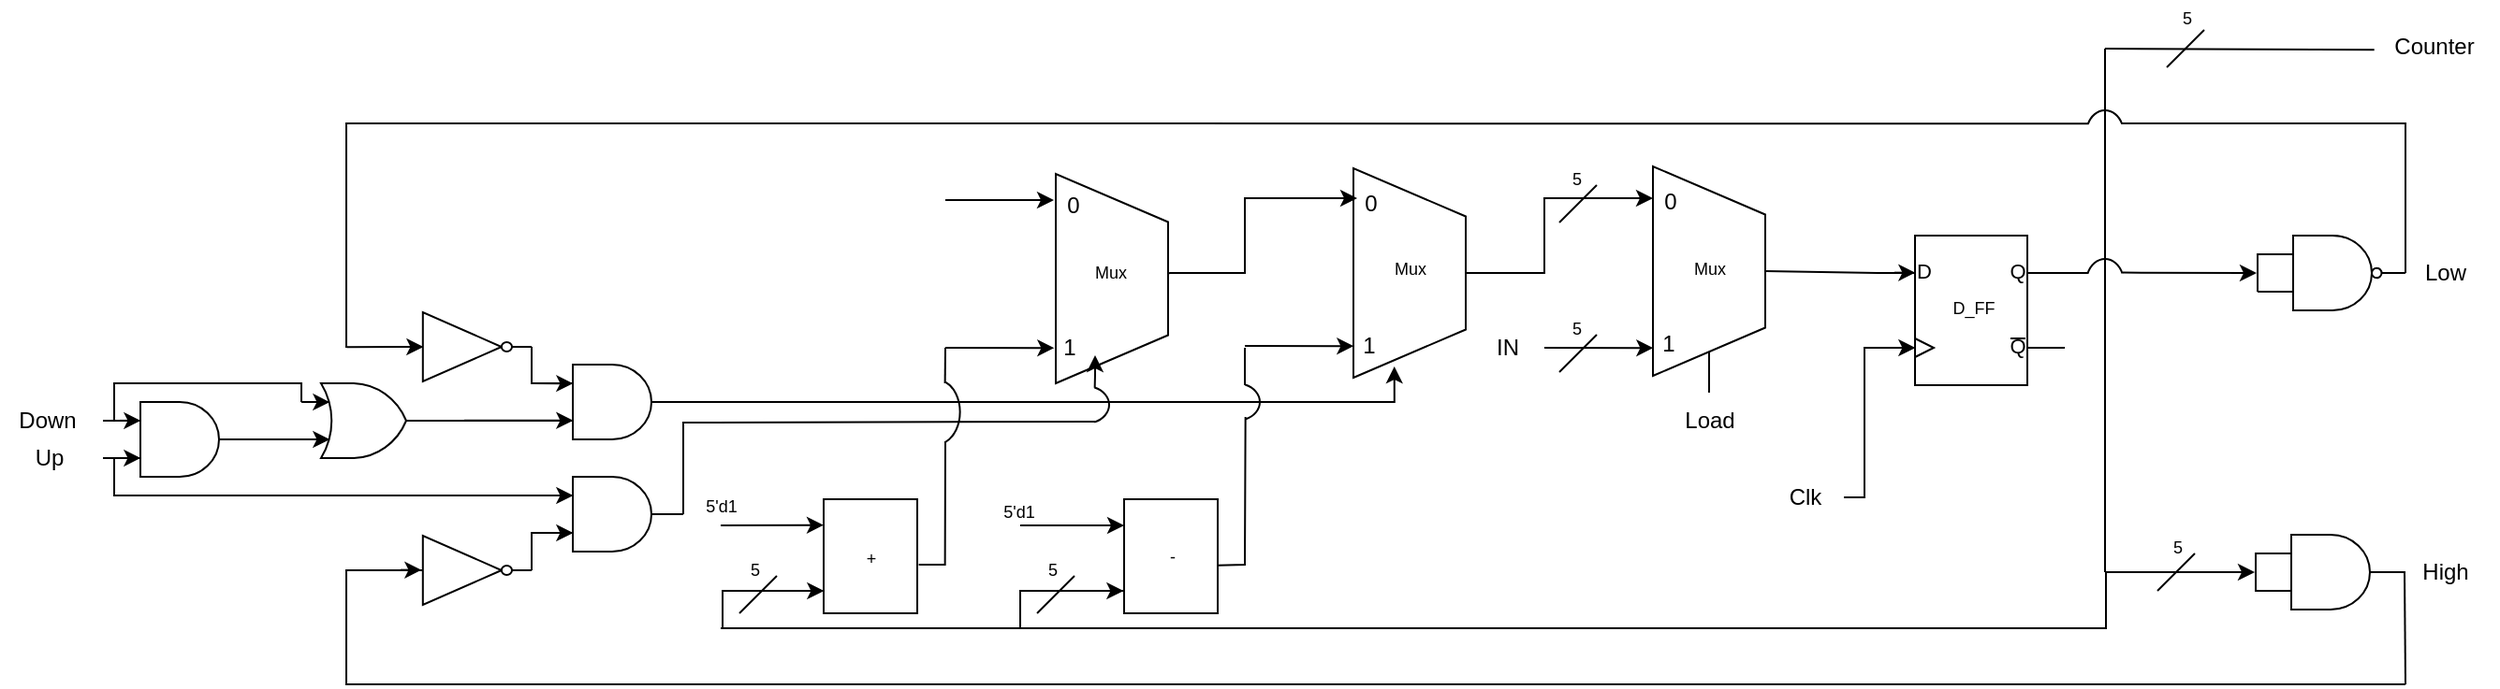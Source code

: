 <mxfile version="24.7.5">
  <diagram name="Page-1" id="D5MxORdLZJmm1Y0uXRn0">
    <mxGraphModel dx="3313" dy="2237" grid="1" gridSize="5" guides="1" tooltips="1" connect="0" arrows="1" fold="1" page="0" pageScale="1" pageWidth="353" pageHeight="250" math="0" shadow="0">
      <root>
        <mxCell id="0" />
        <mxCell id="1" parent="0" />
        <mxCell id="49WQ3xkFsMrKM3J29gn0-1" value="" style="verticalLabelPosition=bottom;shadow=0;dashed=0;align=center;html=1;verticalAlign=top;shape=mxgraph.electrical.logic_gates.logic_gate;operation=and;negating=1;negSize=0.15;" parent="1" vertex="1">
          <mxGeometry x="1806" y="700" width="70" height="40" as="geometry" />
        </mxCell>
        <mxCell id="49WQ3xkFsMrKM3J29gn0-2" value="" style="verticalLabelPosition=bottom;shadow=0;dashed=0;align=center;html=1;verticalAlign=top;shape=mxgraph.electrical.logic_gates.logic_gate;operation=and;" parent="1" vertex="1">
          <mxGeometry x="1805" y="860" width="70" height="40" as="geometry" />
        </mxCell>
        <mxCell id="49WQ3xkFsMrKM3J29gn0-3" value="" style="endArrow=none;html=1;rounded=0;exitX=0.055;exitY=0.556;exitDx=0;exitDy=0;exitPerimeter=0;" parent="1" source="49WQ3xkFsMrKM3J29gn0-24" edge="1">
          <mxGeometry width="50" height="50" relative="1" as="geometry">
            <mxPoint x="1839.5" y="600" as="sourcePoint" />
            <mxPoint x="1720" y="600" as="targetPoint" />
            <Array as="points">
              <mxPoint x="1719.5" y="600" />
            </Array>
          </mxGeometry>
        </mxCell>
        <mxCell id="49WQ3xkFsMrKM3J29gn0-4" value="" style="endArrow=none;html=1;rounded=0;" parent="1" edge="1">
          <mxGeometry width="50" height="50" relative="1" as="geometry">
            <mxPoint x="1719.5" y="880" as="sourcePoint" />
            <mxPoint x="1719.5" y="600" as="targetPoint" />
          </mxGeometry>
        </mxCell>
        <mxCell id="49WQ3xkFsMrKM3J29gn0-9" value="" style="endArrow=none;html=1;rounded=0;entryX=0;entryY=0.25;entryDx=0;entryDy=0;entryPerimeter=0;" parent="1" target="49WQ3xkFsMrKM3J29gn0-1" edge="1">
          <mxGeometry width="50" height="50" relative="1" as="geometry">
            <mxPoint x="1801" y="730" as="sourcePoint" />
            <mxPoint x="1831" y="780" as="targetPoint" />
            <Array as="points">
              <mxPoint x="1801" y="710" />
            </Array>
          </mxGeometry>
        </mxCell>
        <mxCell id="49WQ3xkFsMrKM3J29gn0-10" value="" style="endArrow=none;html=1;rounded=0;entryX=0;entryY=0.75;entryDx=0;entryDy=0;entryPerimeter=0;" parent="1" target="49WQ3xkFsMrKM3J29gn0-1" edge="1">
          <mxGeometry width="50" height="50" relative="1" as="geometry">
            <mxPoint x="1801" y="730" as="sourcePoint" />
            <mxPoint x="1831" y="780" as="targetPoint" />
            <Array as="points" />
          </mxGeometry>
        </mxCell>
        <mxCell id="49WQ3xkFsMrKM3J29gn0-13" value="" style="endArrow=none;html=1;rounded=0;entryX=0;entryY=0.25;entryDx=0;entryDy=0;entryPerimeter=0;" parent="1" target="49WQ3xkFsMrKM3J29gn0-2" edge="1">
          <mxGeometry width="50" height="50" relative="1" as="geometry">
            <mxPoint x="1800" y="890" as="sourcePoint" />
            <mxPoint x="1820" y="860" as="targetPoint" />
            <Array as="points">
              <mxPoint x="1800" y="870" />
            </Array>
          </mxGeometry>
        </mxCell>
        <mxCell id="49WQ3xkFsMrKM3J29gn0-14" value="" style="endArrow=none;html=1;rounded=0;entryX=0;entryY=0.75;entryDx=0;entryDy=0;entryPerimeter=0;" parent="1" target="49WQ3xkFsMrKM3J29gn0-2" edge="1">
          <mxGeometry width="50" height="50" relative="1" as="geometry">
            <mxPoint x="1800" y="880" as="sourcePoint" />
            <mxPoint x="1820" y="888" as="targetPoint" />
            <Array as="points">
              <mxPoint x="1800" y="890" />
            </Array>
          </mxGeometry>
        </mxCell>
        <mxCell id="49WQ3xkFsMrKM3J29gn0-15" value="" style="endArrow=classic;html=1;rounded=0;" parent="1" edge="1">
          <mxGeometry width="50" height="50" relative="1" as="geometry">
            <mxPoint x="1719.5" y="880" as="sourcePoint" />
            <mxPoint x="1799.5" y="880" as="targetPoint" />
          </mxGeometry>
        </mxCell>
        <mxCell id="49WQ3xkFsMrKM3J29gn0-16" value="" style="endArrow=classic;html=1;rounded=0;exitX=0.292;exitY=0.078;exitDx=0;exitDy=0;exitPerimeter=0;" parent="1" edge="1">
          <mxGeometry width="50" height="50" relative="1" as="geometry">
            <mxPoint x="1728.94" y="719.8" as="sourcePoint" />
            <mxPoint x="1800.5" y="720" as="targetPoint" />
            <Array as="points" />
          </mxGeometry>
        </mxCell>
        <mxCell id="49WQ3xkFsMrKM3J29gn0-22" value="Low" style="text;html=1;align=center;verticalAlign=middle;resizable=0;points=[];autosize=1;strokeColor=none;fillColor=none;" parent="1" vertex="1">
          <mxGeometry x="1876" y="705" width="50" height="30" as="geometry" />
        </mxCell>
        <mxCell id="49WQ3xkFsMrKM3J29gn0-23" value="High" style="text;html=1;align=center;verticalAlign=middle;resizable=0;points=[];autosize=1;strokeColor=none;fillColor=none;" parent="1" vertex="1">
          <mxGeometry x="1876" y="865" width="50" height="30" as="geometry" />
        </mxCell>
        <mxCell id="49WQ3xkFsMrKM3J29gn0-24" value="Counter" style="text;html=1;align=center;verticalAlign=middle;resizable=0;points=[];autosize=1;strokeColor=none;fillColor=none;" parent="1" vertex="1">
          <mxGeometry x="1859.5" y="584" width="70" height="30" as="geometry" />
        </mxCell>
        <mxCell id="49WQ3xkFsMrKM3J29gn0-25" value="" style="endArrow=none;html=1;rounded=0;exitX=0.962;exitY=0.5;exitDx=0;exitDy=0;exitPerimeter=0;" parent="1" source="49WQ3xkFsMrKM3J29gn0-1" edge="1">
          <mxGeometry width="50" height="50" relative="1" as="geometry">
            <mxPoint x="1861" y="760" as="sourcePoint" />
            <mxPoint x="1880" y="720" as="targetPoint" />
          </mxGeometry>
        </mxCell>
        <mxCell id="49WQ3xkFsMrKM3J29gn0-26" value="" style="endArrow=none;html=1;rounded=0;exitX=0;exitY=0.5;exitDx=0;exitDy=0;exitPerimeter=0;" parent="1" edge="1">
          <mxGeometry width="50" height="50" relative="1" as="geometry">
            <mxPoint x="1875" y="880" as="sourcePoint" />
            <mxPoint x="1880" y="880" as="targetPoint" />
          </mxGeometry>
        </mxCell>
        <mxCell id="49WQ3xkFsMrKM3J29gn0-28" value="" style="endArrow=none;html=1;rounded=0;jumpSize=1;endSize=1;startSize=1;strokeWidth=1;fontSize=1;" parent="1" edge="1">
          <mxGeometry width="50" height="50" relative="1" as="geometry">
            <mxPoint x="1752.5" y="610" as="sourcePoint" />
            <mxPoint x="1772.5" y="590" as="targetPoint" />
          </mxGeometry>
        </mxCell>
        <mxCell id="49WQ3xkFsMrKM3J29gn0-30" value="5" style="text;html=1;align=center;verticalAlign=middle;resizable=0;points=[];autosize=1;strokeColor=none;fillColor=none;fontSize=9;" parent="1" vertex="1">
          <mxGeometry x="1742.5" y="574" width="40" height="20" as="geometry" />
        </mxCell>
        <mxCell id="49WQ3xkFsMrKM3J29gn0-31" value="" style="endArrow=none;html=1;rounded=0;jumpSize=1;endSize=1;startSize=1;strokeWidth=1;fontSize=1;" parent="1" edge="1">
          <mxGeometry width="50" height="50" relative="1" as="geometry">
            <mxPoint x="1428" y="773" as="sourcePoint" />
            <mxPoint x="1448" y="753" as="targetPoint" />
          </mxGeometry>
        </mxCell>
        <mxCell id="49WQ3xkFsMrKM3J29gn0-32" value="5" style="text;html=1;align=center;verticalAlign=middle;resizable=0;points=[];autosize=1;strokeColor=none;fillColor=none;fontSize=9;" parent="1" vertex="1">
          <mxGeometry x="1417" y="740" width="40" height="20" as="geometry" />
        </mxCell>
        <mxCell id="49WQ3xkFsMrKM3J29gn0-34" value="" style="endArrow=none;html=1;rounded=0;jumpSize=1;endSize=1;startSize=1;strokeWidth=1;fontSize=1;" parent="1" edge="1">
          <mxGeometry width="50" height="50" relative="1" as="geometry">
            <mxPoint x="1747.5" y="890" as="sourcePoint" />
            <mxPoint x="1767.5" y="870" as="targetPoint" />
          </mxGeometry>
        </mxCell>
        <mxCell id="49WQ3xkFsMrKM3J29gn0-35" value="5" style="text;html=1;align=center;verticalAlign=middle;resizable=0;points=[];autosize=1;strokeColor=none;fillColor=none;fontSize=9;" parent="1" vertex="1">
          <mxGeometry x="1737.5" y="857" width="40" height="20" as="geometry" />
        </mxCell>
        <mxCell id="49WQ3xkFsMrKM3J29gn0-36" value="" style="verticalLabelPosition=bottom;shadow=0;dashed=0;align=center;html=1;verticalAlign=top;shape=mxgraph.electrical.logic_gates.logic_gate;operation=or;" parent="1" vertex="1">
          <mxGeometry x="756" y="779" width="70" height="40" as="geometry" />
        </mxCell>
        <mxCell id="49WQ3xkFsMrKM3J29gn0-37" value="" style="verticalLabelPosition=bottom;shadow=0;dashed=0;align=center;html=1;verticalAlign=top;shape=mxgraph.electrical.logic_gates.logic_gate;operation=and;" parent="1" vertex="1">
          <mxGeometry x="656" y="789" width="70" height="40" as="geometry" />
        </mxCell>
        <mxCell id="49WQ3xkFsMrKM3J29gn0-39" value="" style="endArrow=none;html=1;rounded=0;exitX=1;exitY=0.5;exitDx=0;exitDy=0;exitPerimeter=0;entryX=0;entryY=0.75;entryDx=0;entryDy=0;entryPerimeter=0;" parent="1" source="49WQ3xkFsMrKM3J29gn0-37" target="49WQ3xkFsMrKM3J29gn0-36" edge="1">
          <mxGeometry width="50" height="50" relative="1" as="geometry">
            <mxPoint x="926" y="739" as="sourcePoint" />
            <mxPoint x="976" y="689" as="targetPoint" />
            <Array as="points" />
          </mxGeometry>
        </mxCell>
        <mxCell id="49WQ3xkFsMrKM3J29gn0-40" value="" style="endArrow=none;html=1;rounded=0;entryX=0;entryY=0.25;entryDx=0;entryDy=0;entryPerimeter=0;exitX=0;exitY=0.25;exitDx=0;exitDy=0;exitPerimeter=0;" parent="1" source="49WQ3xkFsMrKM3J29gn0-37" target="49WQ3xkFsMrKM3J29gn0-36" edge="1">
          <mxGeometry width="50" height="50" relative="1" as="geometry">
            <mxPoint x="656" y="779" as="sourcePoint" />
            <mxPoint x="756" y="779" as="targetPoint" />
            <Array as="points">
              <mxPoint x="656" y="779" />
              <mxPoint x="756" y="779" />
            </Array>
          </mxGeometry>
        </mxCell>
        <mxCell id="49WQ3xkFsMrKM3J29gn0-43" value="" style="endArrow=none;html=1;rounded=0;" parent="1" edge="1">
          <mxGeometry width="50" height="50" relative="1" as="geometry">
            <mxPoint x="650" y="799" as="sourcePoint" />
            <mxPoint x="656" y="799" as="targetPoint" />
          </mxGeometry>
        </mxCell>
        <mxCell id="49WQ3xkFsMrKM3J29gn0-45" value="Down" style="text;html=1;align=center;verticalAlign=middle;resizable=0;points=[];autosize=1;strokeColor=none;fillColor=none;" parent="1" vertex="1">
          <mxGeometry x="595" y="784" width="50" height="30" as="geometry" />
        </mxCell>
        <mxCell id="49WQ3xkFsMrKM3J29gn0-47" value="" style="endArrow=none;html=1;rounded=0;" parent="1" edge="1">
          <mxGeometry width="50" height="50" relative="1" as="geometry">
            <mxPoint x="650" y="819" as="sourcePoint" />
            <mxPoint x="660" y="819" as="targetPoint" />
          </mxGeometry>
        </mxCell>
        <mxCell id="49WQ3xkFsMrKM3J29gn0-48" value="Up" style="text;html=1;align=center;verticalAlign=middle;resizable=0;points=[];autosize=1;strokeColor=none;fillColor=none;" parent="1" vertex="1">
          <mxGeometry x="601" y="804" width="40" height="30" as="geometry" />
        </mxCell>
        <mxCell id="49WQ3xkFsMrKM3J29gn0-49" value="" style="verticalLabelPosition=bottom;shadow=0;dashed=0;align=center;html=1;verticalAlign=top;shape=mxgraph.electrical.logic_gates.inverter_2" parent="1" vertex="1">
          <mxGeometry x="809" y="741" width="70" height="37" as="geometry" />
        </mxCell>
        <mxCell id="49WQ3xkFsMrKM3J29gn0-50" value="" style="verticalLabelPosition=bottom;shadow=0;dashed=0;align=center;html=1;verticalAlign=top;shape=mxgraph.electrical.logic_gates.logic_gate;operation=and;" parent="1" vertex="1">
          <mxGeometry x="887" y="769" width="70" height="40" as="geometry" />
        </mxCell>
        <mxCell id="49WQ3xkFsMrKM3J29gn0-51" value="" style="verticalLabelPosition=bottom;shadow=0;dashed=0;align=center;html=1;verticalAlign=top;shape=mxgraph.electrical.logic_gates.logic_gate;operation=and;" parent="1" vertex="1">
          <mxGeometry x="887" y="829" width="70" height="40" as="geometry" />
        </mxCell>
        <mxCell id="49WQ3xkFsMrKM3J29gn0-52" value="" style="endArrow=none;html=1;rounded=0;exitX=0;exitY=0.25;exitDx=0;exitDy=0;exitPerimeter=0;" parent="1" source="49WQ3xkFsMrKM3J29gn0-51" edge="1">
          <mxGeometry width="50" height="50" relative="1" as="geometry">
            <mxPoint x="656" y="869" as="sourcePoint" />
            <mxPoint x="656" y="819" as="targetPoint" />
            <Array as="points">
              <mxPoint x="656" y="839" />
            </Array>
          </mxGeometry>
        </mxCell>
        <mxCell id="49WQ3xkFsMrKM3J29gn0-53" value="" style="endArrow=none;html=1;rounded=0;entryX=0;entryY=0.75;entryDx=0;entryDy=0;entryPerimeter=0;exitX=1;exitY=0.5;exitDx=0;exitDy=0;exitPerimeter=0;" parent="1" source="49WQ3xkFsMrKM3J29gn0-36" target="49WQ3xkFsMrKM3J29gn0-50" edge="1">
          <mxGeometry width="50" height="50" relative="1" as="geometry">
            <mxPoint x="840" y="799" as="sourcePoint" />
            <mxPoint x="779" y="829" as="targetPoint" />
          </mxGeometry>
        </mxCell>
        <mxCell id="49WQ3xkFsMrKM3J29gn0-54" value="" style="endArrow=none;html=1;rounded=0;entryX=0;entryY=0.25;entryDx=0;entryDy=0;entryPerimeter=0;exitX=1;exitY=0.5;exitDx=0;exitDy=0;exitPerimeter=0;" parent="1" source="49WQ3xkFsMrKM3J29gn0-49" target="49WQ3xkFsMrKM3J29gn0-50" edge="1">
          <mxGeometry width="50" height="50" relative="1" as="geometry">
            <mxPoint x="729" y="879" as="sourcePoint" />
            <mxPoint x="779" y="829" as="targetPoint" />
            <Array as="points">
              <mxPoint x="879" y="779" />
            </Array>
          </mxGeometry>
        </mxCell>
        <mxCell id="49WQ3xkFsMrKM3J29gn0-55" value="" style="verticalLabelPosition=bottom;shadow=0;dashed=0;align=center;html=1;verticalAlign=top;shape=mxgraph.electrical.logic_gates.inverter_2" parent="1" vertex="1">
          <mxGeometry x="809" y="860.5" width="70" height="37" as="geometry" />
        </mxCell>
        <mxCell id="49WQ3xkFsMrKM3J29gn0-56" value="" style="endArrow=none;html=1;rounded=0;entryX=0;entryY=0.75;entryDx=0;entryDy=0;entryPerimeter=0;exitX=1;exitY=0.5;exitDx=0;exitDy=0;exitPerimeter=0;" parent="1" source="49WQ3xkFsMrKM3J29gn0-55" target="49WQ3xkFsMrKM3J29gn0-51" edge="1">
          <mxGeometry width="50" height="50" relative="1" as="geometry">
            <mxPoint x="729" y="1020" as="sourcePoint" />
            <mxPoint x="889" y="920" as="targetPoint" />
            <Array as="points">
              <mxPoint x="879" y="859" />
            </Array>
          </mxGeometry>
        </mxCell>
        <mxCell id="49WQ3xkFsMrKM3J29gn0-57" value="" style="endArrow=none;html=1;rounded=0;entryX=0;entryY=0.5;entryDx=0;entryDy=0;entryPerimeter=0;" parent="1" edge="1">
          <mxGeometry width="50" height="50" relative="1" as="geometry">
            <mxPoint x="1880" y="940" as="sourcePoint" />
            <mxPoint x="809" y="879" as="targetPoint" />
            <Array as="points">
              <mxPoint x="780" y="940" />
              <mxPoint x="780" y="900" />
              <mxPoint x="780" y="879" />
            </Array>
          </mxGeometry>
        </mxCell>
        <mxCell id="49WQ3xkFsMrKM3J29gn0-58" value="" style="endArrow=none;html=1;rounded=0;entryX=0.013;entryY=0.499;entryDx=0;entryDy=0;entryPerimeter=0;" parent="1" target="49WQ3xkFsMrKM3J29gn0-49" edge="1">
          <mxGeometry width="50" height="50" relative="1" as="geometry">
            <mxPoint x="780.23" y="759.57" as="sourcePoint" />
            <mxPoint x="810" y="759.431" as="targetPoint" />
            <Array as="points" />
          </mxGeometry>
        </mxCell>
        <mxCell id="49WQ3xkFsMrKM3J29gn0-59" value="" style="endArrow=none;html=1;rounded=0;" parent="1" edge="1">
          <mxGeometry width="50" height="50" relative="1" as="geometry">
            <mxPoint x="1880" y="940" as="sourcePoint" />
            <mxPoint x="1879.5" y="880" as="targetPoint" />
          </mxGeometry>
        </mxCell>
        <mxCell id="49WQ3xkFsMrKM3J29gn0-61" value="" style="verticalLabelPosition=bottom;verticalAlign=top;html=1;shape=mxgraph.basic.arc;startAngle=0.566;endAngle=0.931;rotation=90;" parent="1" vertex="1">
          <mxGeometry x="1707" y="635.5" width="25" height="20" as="geometry" />
        </mxCell>
        <mxCell id="49WQ3xkFsMrKM3J29gn0-62" value="" style="endArrow=none;html=1;rounded=0;exitX=0.282;exitY=0.066;exitDx=0;exitDy=0;exitPerimeter=0;" parent="1" source="49WQ3xkFsMrKM3J29gn0-61" edge="1">
          <mxGeometry width="50" height="50" relative="1" as="geometry">
            <mxPoint x="1729.5" y="640" as="sourcePoint" />
            <mxPoint x="1880" y="720" as="targetPoint" />
            <Array as="points">
              <mxPoint x="1880" y="640" />
            </Array>
          </mxGeometry>
        </mxCell>
        <mxCell id="49WQ3xkFsMrKM3J29gn0-63" value="" style="endArrow=none;html=1;rounded=0;entryX=0.285;entryY=0.946;entryDx=0;entryDy=0;entryPerimeter=0;" parent="1" target="49WQ3xkFsMrKM3J29gn0-61" edge="1">
          <mxGeometry width="50" height="50" relative="1" as="geometry">
            <mxPoint x="780" y="760" as="sourcePoint" />
            <mxPoint x="1030" y="640" as="targetPoint" />
            <Array as="points">
              <mxPoint x="780" y="640" />
            </Array>
          </mxGeometry>
        </mxCell>
        <mxCell id="49WQ3xkFsMrKM3J29gn0-64" value="" style="verticalLabelPosition=bottom;shadow=0;dashed=0;align=center;html=1;verticalAlign=top;shape=mxgraph.electrical.logic_gates.d_type_flip-flop;" parent="1" vertex="1">
          <mxGeometry x="1598" y="700" width="100" height="80" as="geometry" />
        </mxCell>
        <mxCell id="49WQ3xkFsMrKM3J29gn0-65" value="" style="verticalLabelPosition=bottom;verticalAlign=top;html=1;shape=mxgraph.basic.arc;startAngle=0.561;endAngle=0.938;rotation=90;" parent="1" vertex="1">
          <mxGeometry x="1707" y="715" width="25" height="20" as="geometry" />
        </mxCell>
        <mxCell id="49WQ3xkFsMrKM3J29gn0-93" value="" style="endArrow=none;html=1;rounded=0;exitX=0.985;exitY=0.249;exitDx=0;exitDy=0;exitPerimeter=0;" parent="1" edge="1">
          <mxGeometry width="50" height="50" relative="1" as="geometry">
            <mxPoint x="1689" y="719.96" as="sourcePoint" />
            <mxPoint x="1710.5" y="720.04" as="targetPoint" />
          </mxGeometry>
        </mxCell>
        <mxCell id="49WQ3xkFsMrKM3J29gn0-94" value="" style="verticalLabelPosition=middle;verticalAlign=middle;html=1;shape=trapezoid;perimeter=trapezoidPerimeter;whiteSpace=wrap;size=0.23;arcSize=10;flipV=1;labelPosition=center;align=center;direction=south;" parent="1" vertex="1">
          <mxGeometry x="1478" y="663" width="60" height="112" as="geometry" />
        </mxCell>
        <mxCell id="49WQ3xkFsMrKM3J29gn0-95" value="" style="endArrow=none;html=1;rounded=0;entryX=0;entryY=0.75;entryDx=0;entryDy=0;entryPerimeter=0;" parent="1" edge="1">
          <mxGeometry width="50" height="50" relative="1" as="geometry">
            <mxPoint x="1580" y="840" as="sourcePoint" />
            <mxPoint x="1599" y="760" as="targetPoint" />
            <Array as="points">
              <mxPoint x="1591" y="840" />
              <mxPoint x="1591" y="760" />
            </Array>
          </mxGeometry>
        </mxCell>
        <mxCell id="49WQ3xkFsMrKM3J29gn0-96" value="Clk&lt;div&gt;&lt;br&gt;&lt;/div&gt;" style="text;html=1;align=center;verticalAlign=middle;resizable=0;points=[];autosize=1;strokeColor=none;fillColor=none;" parent="1" vertex="1">
          <mxGeometry x="1539" y="827" width="40" height="40" as="geometry" />
        </mxCell>
        <mxCell id="49WQ3xkFsMrKM3J29gn0-97" value="" style="endArrow=none;html=1;rounded=0;entryX=0;entryY=0.25;entryDx=0;entryDy=0;entryPerimeter=0;exitX=0.5;exitY=0;exitDx=0;exitDy=0;" parent="1" source="49WQ3xkFsMrKM3J29gn0-94" target="49WQ3xkFsMrKM3J29gn0-64" edge="1">
          <mxGeometry width="50" height="50" relative="1" as="geometry">
            <mxPoint x="1440" y="800" as="sourcePoint" />
            <mxPoint x="1490" y="750" as="targetPoint" />
          </mxGeometry>
        </mxCell>
        <mxCell id="49WQ3xkFsMrKM3J29gn0-98" value="" style="endArrow=none;html=1;rounded=0;" parent="1" edge="1">
          <mxGeometry width="50" height="50" relative="1" as="geometry">
            <mxPoint x="1508" y="784" as="sourcePoint" />
            <mxPoint x="1508" y="762" as="targetPoint" />
          </mxGeometry>
        </mxCell>
        <mxCell id="49WQ3xkFsMrKM3J29gn0-99" value="&lt;div&gt;Load&lt;/div&gt;" style="text;html=1;align=center;verticalAlign=middle;resizable=0;points=[];autosize=1;strokeColor=none;fillColor=none;" parent="1" vertex="1">
          <mxGeometry x="1483" y="784" width="50" height="30" as="geometry" />
        </mxCell>
        <mxCell id="49WQ3xkFsMrKM3J29gn0-101" value="" style="endArrow=classic;html=1;rounded=0;entryX=0.848;entryY=1;entryDx=0;entryDy=0;entryPerimeter=0;" parent="1" target="49WQ3xkFsMrKM3J29gn0-94" edge="1">
          <mxGeometry width="50" height="50" relative="1" as="geometry">
            <mxPoint x="1380" y="720" as="sourcePoint" />
            <mxPoint x="1398" y="700" as="targetPoint" />
            <Array as="points">
              <mxPoint x="1420" y="720" />
              <mxPoint x="1420" y="680" />
            </Array>
          </mxGeometry>
        </mxCell>
        <mxCell id="49WQ3xkFsMrKM3J29gn0-102" value="" style="endArrow=classic;html=1;rounded=0;entryX=0.133;entryY=0.997;entryDx=0;entryDy=0;entryPerimeter=0;" parent="1" edge="1">
          <mxGeometry width="50" height="50" relative="1" as="geometry">
            <mxPoint x="1420" y="760" as="sourcePoint" />
            <mxPoint x="1478.18" y="760.104" as="targetPoint" />
          </mxGeometry>
        </mxCell>
        <mxCell id="49WQ3xkFsMrKM3J29gn0-103" value="&lt;div&gt;0&lt;/div&gt;" style="text;html=1;align=center;verticalAlign=middle;resizable=0;points=[];autosize=1;strokeColor=none;fillColor=none;" parent="1" vertex="1">
          <mxGeometry x="1472" y="667" width="30" height="30" as="geometry" />
        </mxCell>
        <mxCell id="49WQ3xkFsMrKM3J29gn0-104" value="&lt;div&gt;1&lt;/div&gt;" style="text;html=1;align=center;verticalAlign=middle;resizable=0;points=[];autosize=1;strokeColor=none;fillColor=none;" parent="1" vertex="1">
          <mxGeometry x="1471" y="743" width="30" height="30" as="geometry" />
        </mxCell>
        <mxCell id="49WQ3xkFsMrKM3J29gn0-107" value="" style="verticalLabelPosition=middle;verticalAlign=middle;html=1;shape=trapezoid;perimeter=trapezoidPerimeter;whiteSpace=wrap;size=0.23;arcSize=10;flipV=1;labelPosition=center;align=center;direction=south;" parent="1" vertex="1">
          <mxGeometry x="1318" y="664" width="60" height="112" as="geometry" />
        </mxCell>
        <mxCell id="49WQ3xkFsMrKM3J29gn0-108" value="" style="endArrow=none;html=1;rounded=0;exitX=0.5;exitY=0;exitDx=0;exitDy=0;" parent="1" source="49WQ3xkFsMrKM3J29gn0-107" edge="1">
          <mxGeometry width="50" height="50" relative="1" as="geometry">
            <mxPoint x="1220" y="842" as="sourcePoint" />
            <mxPoint x="1380" y="720" as="targetPoint" />
          </mxGeometry>
        </mxCell>
        <mxCell id="49WQ3xkFsMrKM3J29gn0-111" value="" style="endArrow=classic;html=1;rounded=0;entryX=0.133;entryY=0.997;entryDx=0;entryDy=0;entryPerimeter=0;" parent="1" edge="1">
          <mxGeometry width="50" height="50" relative="1" as="geometry">
            <mxPoint x="1260" y="759" as="sourcePoint" />
            <mxPoint x="1318.18" y="759.104" as="targetPoint" />
          </mxGeometry>
        </mxCell>
        <mxCell id="49WQ3xkFsMrKM3J29gn0-112" value="&lt;div&gt;0&lt;/div&gt;" style="text;html=1;align=center;verticalAlign=middle;resizable=0;points=[];autosize=1;strokeColor=none;fillColor=none;" parent="1" vertex="1">
          <mxGeometry x="1312" y="668" width="30" height="30" as="geometry" />
        </mxCell>
        <mxCell id="49WQ3xkFsMrKM3J29gn0-113" value="&lt;div&gt;1&lt;/div&gt;" style="text;html=1;align=center;verticalAlign=middle;resizable=0;points=[];autosize=1;strokeColor=none;fillColor=none;" parent="1" vertex="1">
          <mxGeometry x="1311" y="744" width="30" height="30" as="geometry" />
        </mxCell>
        <mxCell id="49WQ3xkFsMrKM3J29gn0-121" value="IN" style="text;html=1;align=center;verticalAlign=middle;resizable=0;points=[];autosize=1;strokeColor=none;fillColor=none;" parent="1" vertex="1">
          <mxGeometry x="1380" y="745" width="40" height="30" as="geometry" />
        </mxCell>
        <mxCell id="49WQ3xkFsMrKM3J29gn0-123" style="edgeStyle=orthogonalEdgeStyle;rounded=0;orthogonalLoop=1;jettySize=auto;html=1;exitX=1;exitY=0.5;exitDx=0;exitDy=0;exitPerimeter=0;entryX=0.962;entryY=0.867;entryDx=0;entryDy=0;entryPerimeter=0;" parent="1" source="49WQ3xkFsMrKM3J29gn0-50" target="49WQ3xkFsMrKM3J29gn0-113" edge="1">
          <mxGeometry relative="1" as="geometry">
            <mxPoint x="997" y="789" as="sourcePoint" />
            <mxPoint x="1340.33" y="808.88" as="targetPoint" />
            <Array as="points">
              <mxPoint x="1340" y="789" />
            </Array>
          </mxGeometry>
        </mxCell>
        <mxCell id="49WQ3xkFsMrKM3J29gn0-125" value="" style="endArrow=classic;html=1;rounded=0;entryX=0.267;entryY=0.4;entryDx=0;entryDy=0;entryPerimeter=0;exitX=0.523;exitY=0.013;exitDx=0;exitDy=0;exitPerimeter=0;" parent="1" source="49WQ3xkFsMrKM3J29gn0-126" target="49WQ3xkFsMrKM3J29gn0-112" edge="1">
          <mxGeometry width="50" height="50" relative="1" as="geometry">
            <mxPoint x="1120" y="720" as="sourcePoint" />
            <mxPoint x="1218" y="680" as="targetPoint" />
            <Array as="points">
              <mxPoint x="1220" y="720" />
              <mxPoint x="1260" y="720" />
              <mxPoint x="1260" y="710" />
              <mxPoint x="1260" y="680" />
            </Array>
          </mxGeometry>
        </mxCell>
        <mxCell id="49WQ3xkFsMrKM3J29gn0-126" value="" style="verticalLabelPosition=middle;verticalAlign=middle;html=1;shape=trapezoid;perimeter=trapezoidPerimeter;whiteSpace=wrap;size=0.23;arcSize=10;flipV=1;labelPosition=center;align=center;direction=south;" parent="1" vertex="1">
          <mxGeometry x="1159" y="667" width="60" height="112" as="geometry" />
        </mxCell>
        <mxCell id="49WQ3xkFsMrKM3J29gn0-127" value="" style="endArrow=classic;html=1;rounded=0;entryX=0.848;entryY=1;entryDx=0;entryDy=0;entryPerimeter=0;" parent="1" edge="1">
          <mxGeometry width="50" height="50" relative="1" as="geometry">
            <mxPoint x="1100" y="681" as="sourcePoint" />
            <mxPoint x="1158" y="681.024" as="targetPoint" />
          </mxGeometry>
        </mxCell>
        <mxCell id="49WQ3xkFsMrKM3J29gn0-128" value="" style="endArrow=classic;html=1;rounded=0;entryX=0.133;entryY=0.997;entryDx=0;entryDy=0;entryPerimeter=0;" parent="1" edge="1">
          <mxGeometry width="50" height="50" relative="1" as="geometry">
            <mxPoint x="1100" y="760" as="sourcePoint" />
            <mxPoint x="1158.18" y="760.104" as="targetPoint" />
          </mxGeometry>
        </mxCell>
        <mxCell id="49WQ3xkFsMrKM3J29gn0-129" value="&lt;div&gt;0&lt;/div&gt;" style="text;html=1;align=center;verticalAlign=middle;resizable=0;points=[];autosize=1;strokeColor=none;fillColor=none;" parent="1" vertex="1">
          <mxGeometry x="1153" y="669" width="30" height="30" as="geometry" />
        </mxCell>
        <mxCell id="49WQ3xkFsMrKM3J29gn0-130" value="&lt;div&gt;1&lt;/div&gt;" style="text;html=1;align=center;verticalAlign=middle;resizable=0;points=[];autosize=1;strokeColor=none;fillColor=none;" parent="1" vertex="1">
          <mxGeometry x="1151" y="745" width="30" height="30" as="geometry" />
        </mxCell>
        <mxCell id="49WQ3xkFsMrKM3J29gn0-132" value="" style="endArrow=none;html=1;rounded=0;jumpSize=1;endSize=1;startSize=1;strokeWidth=1;fontSize=1;" parent="1" edge="1">
          <mxGeometry width="50" height="50" relative="1" as="geometry">
            <mxPoint x="1428" y="693" as="sourcePoint" />
            <mxPoint x="1448" y="673" as="targetPoint" />
          </mxGeometry>
        </mxCell>
        <mxCell id="49WQ3xkFsMrKM3J29gn0-133" value="5" style="text;html=1;align=center;verticalAlign=middle;resizable=0;points=[];autosize=1;strokeColor=none;fillColor=none;fontSize=9;" parent="1" vertex="1">
          <mxGeometry x="1417" y="660" width="40" height="20" as="geometry" />
        </mxCell>
        <mxCell id="49WQ3xkFsMrKM3J29gn0-134" value="" style="endArrow=classic;html=1;rounded=0;entryX=0.133;entryY=0.997;entryDx=0;entryDy=0;entryPerimeter=0;" parent="1" edge="1">
          <mxGeometry width="50" height="50" relative="1" as="geometry">
            <mxPoint x="843" y="798.83" as="sourcePoint" />
            <mxPoint x="901.18" y="798.934" as="targetPoint" />
          </mxGeometry>
        </mxCell>
        <mxCell id="49WQ3xkFsMrKM3J29gn0-135" value="" style="endArrow=classic;html=1;rounded=0;entryX=0.133;entryY=0.997;entryDx=0;entryDy=0;entryPerimeter=0;" parent="1" edge="1">
          <mxGeometry width="50" height="50" relative="1" as="geometry">
            <mxPoint x="880" y="779" as="sourcePoint" />
            <mxPoint x="901.18" y="779.104" as="targetPoint" />
          </mxGeometry>
        </mxCell>
        <mxCell id="49WQ3xkFsMrKM3J29gn0-136" value="" style="endArrow=classic;html=1;rounded=0;entryX=0.133;entryY=0.997;entryDx=0;entryDy=0;entryPerimeter=0;" parent="1" edge="1">
          <mxGeometry width="50" height="50" relative="1" as="geometry">
            <mxPoint x="800" y="759.45" as="sourcePoint" />
            <mxPoint x="821.18" y="759.554" as="targetPoint" />
          </mxGeometry>
        </mxCell>
        <mxCell id="49WQ3xkFsMrKM3J29gn0-137" value="" style="endArrow=classic;html=1;rounded=0;entryX=0.133;entryY=0.997;entryDx=0;entryDy=0;entryPerimeter=0;" parent="1" edge="1">
          <mxGeometry width="50" height="50" relative="1" as="geometry">
            <mxPoint x="760" y="789" as="sourcePoint" />
            <mxPoint x="771.18" y="789.104" as="targetPoint" />
          </mxGeometry>
        </mxCell>
        <mxCell id="49WQ3xkFsMrKM3J29gn0-138" value="" style="endArrow=classic;html=1;rounded=0;entryX=0.133;entryY=0.997;entryDx=0;entryDy=0;entryPerimeter=0;" parent="1" edge="1">
          <mxGeometry width="50" height="50" relative="1" as="geometry">
            <mxPoint x="760" y="809" as="sourcePoint" />
            <mxPoint x="771.18" y="809.004" as="targetPoint" />
          </mxGeometry>
        </mxCell>
        <mxCell id="49WQ3xkFsMrKM3J29gn0-139" value="" style="endArrow=classic;html=1;rounded=0;entryX=0.133;entryY=0.997;entryDx=0;entryDy=0;entryPerimeter=0;" parent="1" edge="1">
          <mxGeometry width="50" height="50" relative="1" as="geometry">
            <mxPoint x="659" y="798.96" as="sourcePoint" />
            <mxPoint x="670.18" y="798.964" as="targetPoint" />
          </mxGeometry>
        </mxCell>
        <mxCell id="49WQ3xkFsMrKM3J29gn0-140" value="" style="endArrow=classic;html=1;rounded=0;entryX=0.133;entryY=0.997;entryDx=0;entryDy=0;entryPerimeter=0;" parent="1" edge="1">
          <mxGeometry width="50" height="50" relative="1" as="geometry">
            <mxPoint x="659" y="818.96" as="sourcePoint" />
            <mxPoint x="670.18" y="818.964" as="targetPoint" />
          </mxGeometry>
        </mxCell>
        <mxCell id="49WQ3xkFsMrKM3J29gn0-142" value="" style="endArrow=classic;html=1;rounded=0;entryX=0.133;entryY=0.997;entryDx=0;entryDy=0;entryPerimeter=0;" parent="1" edge="1">
          <mxGeometry width="50" height="50" relative="1" as="geometry">
            <mxPoint x="1607" y="719.83" as="sourcePoint" />
            <mxPoint x="1618.18" y="719.834" as="targetPoint" />
          </mxGeometry>
        </mxCell>
        <mxCell id="49WQ3xkFsMrKM3J29gn0-143" value="" style="endArrow=classic;html=1;rounded=0;entryX=0.133;entryY=0.997;entryDx=0;entryDy=0;entryPerimeter=0;" parent="1" edge="1">
          <mxGeometry width="50" height="50" relative="1" as="geometry">
            <mxPoint x="1607" y="760" as="sourcePoint" />
            <mxPoint x="1618.18" y="760.004" as="targetPoint" />
          </mxGeometry>
        </mxCell>
        <mxCell id="49WQ3xkFsMrKM3J29gn0-144" value="" style="endArrow=classic;html=1;rounded=0;entryX=0.133;entryY=0.997;entryDx=0;entryDy=0;entryPerimeter=0;" parent="1" edge="1">
          <mxGeometry width="50" height="50" relative="1" as="geometry">
            <mxPoint x="809" y="878.83" as="sourcePoint" />
            <mxPoint x="820.18" y="878.834" as="targetPoint" />
          </mxGeometry>
        </mxCell>
        <mxCell id="49WQ3xkFsMrKM3J29gn0-145" value="" style="endArrow=classic;html=1;rounded=0;entryX=0.133;entryY=0.997;entryDx=0;entryDy=0;entryPerimeter=0;" parent="1" edge="1">
          <mxGeometry width="50" height="50" relative="1" as="geometry">
            <mxPoint x="890" y="859" as="sourcePoint" />
            <mxPoint x="901.18" y="859.004" as="targetPoint" />
          </mxGeometry>
        </mxCell>
        <mxCell id="49WQ3xkFsMrKM3J29gn0-146" value="" style="endArrow=classic;html=1;rounded=0;entryX=0.133;entryY=0.997;entryDx=0;entryDy=0;entryPerimeter=0;" parent="1" edge="1">
          <mxGeometry width="50" height="50" relative="1" as="geometry">
            <mxPoint x="890" y="839" as="sourcePoint" />
            <mxPoint x="901.18" y="839.004" as="targetPoint" />
          </mxGeometry>
        </mxCell>
        <mxCell id="49WQ3xkFsMrKM3J29gn0-149" value="" style="rounded=0;whiteSpace=wrap;html=1;direction=south;" parent="1" vertex="1">
          <mxGeometry x="1195.5" y="841" width="50" height="61" as="geometry" />
        </mxCell>
        <mxCell id="49WQ3xkFsMrKM3J29gn0-151" value="" style="rounded=0;whiteSpace=wrap;html=1;direction=south;" parent="1" vertex="1">
          <mxGeometry x="1035" y="841" width="50" height="61" as="geometry" />
        </mxCell>
        <mxCell id="49WQ3xkFsMrKM3J29gn0-154" value="" style="endArrow=none;html=1;rounded=0;" parent="1" edge="1">
          <mxGeometry width="50" height="50" relative="1" as="geometry">
            <mxPoint x="1260" y="780" as="sourcePoint" />
            <mxPoint x="1260" y="760" as="targetPoint" />
          </mxGeometry>
        </mxCell>
        <mxCell id="49WQ3xkFsMrKM3J29gn0-157" value="" style="verticalLabelPosition=bottom;verticalAlign=top;html=1;shape=mxgraph.basic.arc;startAngle=0.561;endAngle=0.938;rotation=90;direction=south;" parent="1" vertex="1">
          <mxGeometry x="1245.5" y="776.5" width="20" height="25" as="geometry" />
        </mxCell>
        <mxCell id="49WQ3xkFsMrKM3J29gn0-159" value="" style="endArrow=none;html=1;rounded=0;entryX=0.307;entryY=0.1;entryDx=0;entryDy=0;entryPerimeter=0;exitX=0.579;exitY=0;exitDx=0;exitDy=0;exitPerimeter=0;" parent="1" source="49WQ3xkFsMrKM3J29gn0-149" target="49WQ3xkFsMrKM3J29gn0-157" edge="1">
          <mxGeometry width="50" height="50" relative="1" as="geometry">
            <mxPoint x="1260" y="870" as="sourcePoint" />
            <mxPoint x="1220" y="800" as="targetPoint" />
            <Array as="points">
              <mxPoint x="1260" y="876" />
            </Array>
          </mxGeometry>
        </mxCell>
        <mxCell id="49WQ3xkFsMrKM3J29gn0-163" value="" style="endArrow=none;html=1;rounded=0;" parent="1" edge="1">
          <mxGeometry width="50" height="50" relative="1" as="geometry">
            <mxPoint x="980" y="910" as="sourcePoint" />
            <mxPoint x="1720" y="880" as="targetPoint" />
            <Array as="points">
              <mxPoint x="1720" y="910" />
            </Array>
          </mxGeometry>
        </mxCell>
        <mxCell id="49WQ3xkFsMrKM3J29gn0-164" value="" style="endArrow=none;html=1;rounded=0;" parent="1" edge="1">
          <mxGeometry width="50" height="50" relative="1" as="geometry">
            <mxPoint x="980" y="910" as="sourcePoint" />
            <mxPoint x="1720" y="880" as="targetPoint" />
            <Array as="points">
              <mxPoint x="1720" y="910" />
            </Array>
          </mxGeometry>
        </mxCell>
        <mxCell id="49WQ3xkFsMrKM3J29gn0-165" value="" style="endArrow=none;html=1;rounded=0;entryX=0.803;entryY=0.997;entryDx=0;entryDy=0;entryPerimeter=0;" parent="1" target="49WQ3xkFsMrKM3J29gn0-149" edge="1">
          <mxGeometry width="50" height="50" relative="1" as="geometry">
            <mxPoint x="1180" y="910" as="sourcePoint" />
            <mxPoint x="1160" y="760" as="targetPoint" />
            <Array as="points">
              <mxPoint x="1140" y="910" />
              <mxPoint x="1140" y="890" />
            </Array>
          </mxGeometry>
        </mxCell>
        <mxCell id="49WQ3xkFsMrKM3J29gn0-166" value="" style="endArrow=classic;html=1;rounded=0;entryX=0.133;entryY=0.997;entryDx=0;entryDy=0;entryPerimeter=0;" parent="1" edge="1">
          <mxGeometry width="50" height="50" relative="1" as="geometry">
            <mxPoint x="1184" y="890" as="sourcePoint" />
            <mxPoint x="1195.18" y="890.004" as="targetPoint" />
          </mxGeometry>
        </mxCell>
        <mxCell id="49WQ3xkFsMrKM3J29gn0-167" value="" style="endArrow=none;html=1;rounded=0;" parent="1" edge="1">
          <mxGeometry width="50" height="50" relative="1" as="geometry">
            <mxPoint x="1021" y="910" as="sourcePoint" />
            <mxPoint x="1032" y="890" as="targetPoint" />
            <Array as="points">
              <mxPoint x="981" y="910" />
              <mxPoint x="981" y="900" />
              <mxPoint x="981" y="890" />
            </Array>
          </mxGeometry>
        </mxCell>
        <mxCell id="49WQ3xkFsMrKM3J29gn0-168" value="" style="endArrow=classic;html=1;rounded=0;entryX=0.133;entryY=0.997;entryDx=0;entryDy=0;entryPerimeter=0;" parent="1" edge="1">
          <mxGeometry width="50" height="50" relative="1" as="geometry">
            <mxPoint x="1024" y="890" as="sourcePoint" />
            <mxPoint x="1035.18" y="890.004" as="targetPoint" />
          </mxGeometry>
        </mxCell>
        <mxCell id="49WQ3xkFsMrKM3J29gn0-169" value="" style="endArrow=none;html=1;rounded=0;jumpSize=1;endSize=1;startSize=1;strokeWidth=1;fontSize=1;" parent="1" edge="1">
          <mxGeometry width="50" height="50" relative="1" as="geometry">
            <mxPoint x="990" y="902" as="sourcePoint" />
            <mxPoint x="1010" y="882" as="targetPoint" />
          </mxGeometry>
        </mxCell>
        <mxCell id="49WQ3xkFsMrKM3J29gn0-170" value="5" style="text;html=1;align=center;verticalAlign=middle;resizable=0;points=[];autosize=1;strokeColor=none;fillColor=none;fontSize=9;" parent="1" vertex="1">
          <mxGeometry x="978" y="869" width="40" height="20" as="geometry" />
        </mxCell>
        <mxCell id="49WQ3xkFsMrKM3J29gn0-171" value="5" style="text;html=1;align=center;verticalAlign=middle;resizable=0;points=[];autosize=1;strokeColor=none;fillColor=none;fontSize=9;" parent="1" vertex="1">
          <mxGeometry x="1137" y="869" width="40" height="20" as="geometry" />
        </mxCell>
        <mxCell id="49WQ3xkFsMrKM3J29gn0-172" value="" style="endArrow=none;html=1;rounded=0;jumpSize=1;endSize=1;startSize=1;strokeWidth=1;fontSize=1;" parent="1" edge="1">
          <mxGeometry width="50" height="50" relative="1" as="geometry">
            <mxPoint x="1149" y="902" as="sourcePoint" />
            <mxPoint x="1169" y="882" as="targetPoint" />
          </mxGeometry>
        </mxCell>
        <mxCell id="49WQ3xkFsMrKM3J29gn0-175" value="" style="endArrow=classic;html=1;rounded=0;entryX=0.133;entryY=0.997;entryDx=0;entryDy=0;entryPerimeter=0;" parent="1" edge="1">
          <mxGeometry width="50" height="50" relative="1" as="geometry">
            <mxPoint x="1140" y="855" as="sourcePoint" />
            <mxPoint x="1195.5" y="855.004" as="targetPoint" />
          </mxGeometry>
        </mxCell>
        <mxCell id="49WQ3xkFsMrKM3J29gn0-176" value="" style="endArrow=classic;html=1;rounded=0;entryX=0.133;entryY=0.997;entryDx=0;entryDy=0;entryPerimeter=0;" parent="1" edge="1">
          <mxGeometry width="50" height="50" relative="1" as="geometry">
            <mxPoint x="980" y="855" as="sourcePoint" />
            <mxPoint x="1035.0" y="854.834" as="targetPoint" />
          </mxGeometry>
        </mxCell>
        <mxCell id="49WQ3xkFsMrKM3J29gn0-183" value="" style="verticalLabelPosition=bottom;verticalAlign=top;html=1;shape=mxgraph.basic.arc;startAngle=0.561;endAngle=0.94;rotation=90;direction=south;" parent="1" vertex="1">
          <mxGeometry x="1165" y="778" width="20" height="25" as="geometry" />
        </mxCell>
        <mxCell id="49WQ3xkFsMrKM3J29gn0-185" value="" style="endArrow=classic;html=1;rounded=0;exitX=0.307;exitY=0.954;exitDx=0;exitDy=0;exitPerimeter=0;" parent="1" source="49WQ3xkFsMrKM3J29gn0-183" edge="1">
          <mxGeometry width="50" height="50" relative="1" as="geometry">
            <mxPoint x="1180" y="780" as="sourcePoint" />
            <mxPoint x="1180" y="764" as="targetPoint" />
            <Array as="points">
              <mxPoint x="1180" y="774" />
            </Array>
          </mxGeometry>
        </mxCell>
        <mxCell id="49WQ3xkFsMrKM3J29gn0-186" value="" style="endArrow=none;html=1;rounded=0;entryX=0.278;entryY=0.028;entryDx=0;entryDy=0;entryPerimeter=0;" parent="1" edge="1">
          <mxGeometry width="50" height="50" relative="1" as="geometry">
            <mxPoint x="960" y="849" as="sourcePoint" />
            <mxPoint x="1180.0" y="799.5" as="targetPoint" />
            <Array as="points">
              <mxPoint x="960" y="800" />
            </Array>
          </mxGeometry>
        </mxCell>
        <mxCell id="49WQ3xkFsMrKM3J29gn0-187" value="" style="endArrow=none;html=1;rounded=0;exitX=1;exitY=0.5;exitDx=0;exitDy=0;exitPerimeter=0;" parent="1" source="49WQ3xkFsMrKM3J29gn0-51" edge="1">
          <mxGeometry width="50" height="50" relative="1" as="geometry">
            <mxPoint x="1010" y="850" as="sourcePoint" />
            <mxPoint x="960" y="849" as="targetPoint" />
          </mxGeometry>
        </mxCell>
        <mxCell id="49WQ3xkFsMrKM3J29gn0-189" value="" style="endArrow=none;html=1;rounded=0;" parent="1" edge="1">
          <mxGeometry width="50" height="50" relative="1" as="geometry">
            <mxPoint x="1099.82" y="779" as="sourcePoint" />
            <mxPoint x="1100" y="760" as="targetPoint" />
          </mxGeometry>
        </mxCell>
        <mxCell id="49WQ3xkFsMrKM3J29gn0-190" value="" style="verticalLabelPosition=bottom;verticalAlign=top;html=1;shape=mxgraph.basic.arc;startAngle=0.561;endAngle=0.938;rotation=90;direction=south;" parent="1" vertex="1">
          <mxGeometry x="1077.98" y="781.84" width="34.68" height="25" as="geometry" />
        </mxCell>
        <mxCell id="49WQ3xkFsMrKM3J29gn0-191" value="" style="endArrow=none;html=1;rounded=0;exitX=0.579;exitY=0;exitDx=0;exitDy=0;exitPerimeter=0;" parent="1" edge="1">
          <mxGeometry width="50" height="50" relative="1" as="geometry">
            <mxPoint x="1085.82" y="876" as="sourcePoint" />
            <mxPoint x="1100" y="810" as="targetPoint" />
            <Array as="points">
              <mxPoint x="1099.82" y="876" />
            </Array>
          </mxGeometry>
        </mxCell>
        <mxCell id="49WQ3xkFsMrKM3J29gn0-192" value="5&#39;d1" style="text;html=1;align=center;verticalAlign=middle;resizable=0;points=[];autosize=1;strokeColor=none;fillColor=none;fontSize=9;" parent="1" vertex="1">
          <mxGeometry x="1119" y="835" width="40" height="25" as="geometry" />
        </mxCell>
        <mxCell id="49WQ3xkFsMrKM3J29gn0-193" value="5&#39;d1" style="text;html=1;align=center;verticalAlign=middle;resizable=0;points=[];autosize=1;strokeColor=none;fillColor=none;fontSize=9;" parent="1" vertex="1">
          <mxGeometry x="960" y="832" width="40" height="25" as="geometry" />
        </mxCell>
        <mxCell id="49WQ3xkFsMrKM3J29gn0-194" value="+" style="text;html=1;align=center;verticalAlign=middle;resizable=0;points=[];autosize=1;strokeColor=none;fillColor=none;fontSize=9;" parent="1" vertex="1">
          <mxGeometry x="1047.5" y="860.5" width="25" height="25" as="geometry" />
        </mxCell>
        <mxCell id="49WQ3xkFsMrKM3J29gn0-195" value="-" style="text;html=1;align=center;verticalAlign=middle;resizable=0;points=[];autosize=1;strokeColor=none;fillColor=none;fontSize=9;" parent="1" vertex="1">
          <mxGeometry x="1208" y="859" width="25" height="25" as="geometry" />
        </mxCell>
        <mxCell id="49WQ3xkFsMrKM3J29gn0-196" value="Mux" style="text;html=1;align=center;verticalAlign=middle;resizable=0;points=[];autosize=1;strokeColor=none;fillColor=none;fontSize=9;" parent="1" vertex="1">
          <mxGeometry x="1168" y="707.5" width="40" height="25" as="geometry" />
        </mxCell>
        <mxCell id="49WQ3xkFsMrKM3J29gn0-197" value="Mux" style="text;html=1;align=center;verticalAlign=middle;resizable=0;points=[];autosize=1;strokeColor=none;fillColor=none;fontSize=9;" parent="1" vertex="1">
          <mxGeometry x="1328" y="705" width="40" height="25" as="geometry" />
        </mxCell>
        <mxCell id="49WQ3xkFsMrKM3J29gn0-198" value="Mux" style="text;html=1;align=center;verticalAlign=middle;resizable=0;points=[];autosize=1;strokeColor=none;fillColor=none;fontSize=9;" parent="1" vertex="1">
          <mxGeometry x="1488" y="705" width="40" height="25" as="geometry" />
        </mxCell>
        <mxCell id="49WQ3xkFsMrKM3J29gn0-199" value="D_FF" style="text;html=1;align=center;verticalAlign=middle;resizable=0;points=[];autosize=1;strokeColor=none;fillColor=none;fontSize=9;" parent="1" vertex="1">
          <mxGeometry x="1626" y="726" width="45" height="25" as="geometry" />
        </mxCell>
      </root>
    </mxGraphModel>
  </diagram>
</mxfile>
